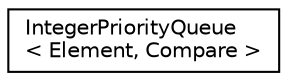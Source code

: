 digraph "Graphical Class Hierarchy"
{
 // LATEX_PDF_SIZE
  edge [fontname="Helvetica",fontsize="10",labelfontname="Helvetica",labelfontsize="10"];
  node [fontname="Helvetica",fontsize="10",shape=record];
  rankdir="LR";
  Node0 [label="IntegerPriorityQueue\l\< Element, Compare \>",height=0.2,width=0.4,color="black", fillcolor="white", style="filled",URL="$classoperations__research_1_1_integer_priority_queue.html",tooltip=" "];
}
